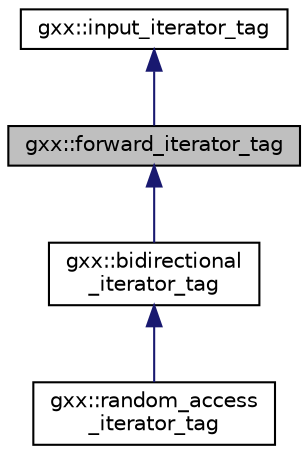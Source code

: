 digraph "gxx::forward_iterator_tag"
{
  edge [fontname="Helvetica",fontsize="10",labelfontname="Helvetica",labelfontsize="10"];
  node [fontname="Helvetica",fontsize="10",shape=record];
  Node1 [label="gxx::forward_iterator_tag",height=0.2,width=0.4,color="black", fillcolor="grey75", style="filled", fontcolor="black"];
  Node2 -> Node1 [dir="back",color="midnightblue",fontsize="10",style="solid",fontname="Helvetica"];
  Node2 [label="gxx::input_iterator_tag",height=0.2,width=0.4,color="black", fillcolor="white", style="filled",URL="$structgxx_1_1input__iterator__tag.html",tooltip="Marking input iterators. "];
  Node1 -> Node3 [dir="back",color="midnightblue",fontsize="10",style="solid",fontname="Helvetica"];
  Node3 [label="gxx::bidirectional\l_iterator_tag",height=0.2,width=0.4,color="black", fillcolor="white", style="filled",URL="$structgxx_1_1bidirectional__iterator__tag.html"];
  Node3 -> Node4 [dir="back",color="midnightblue",fontsize="10",style="solid",fontname="Helvetica"];
  Node4 [label="gxx::random_access\l_iterator_tag",height=0.2,width=0.4,color="black", fillcolor="white", style="filled",URL="$structgxx_1_1random__access__iterator__tag.html"];
}
